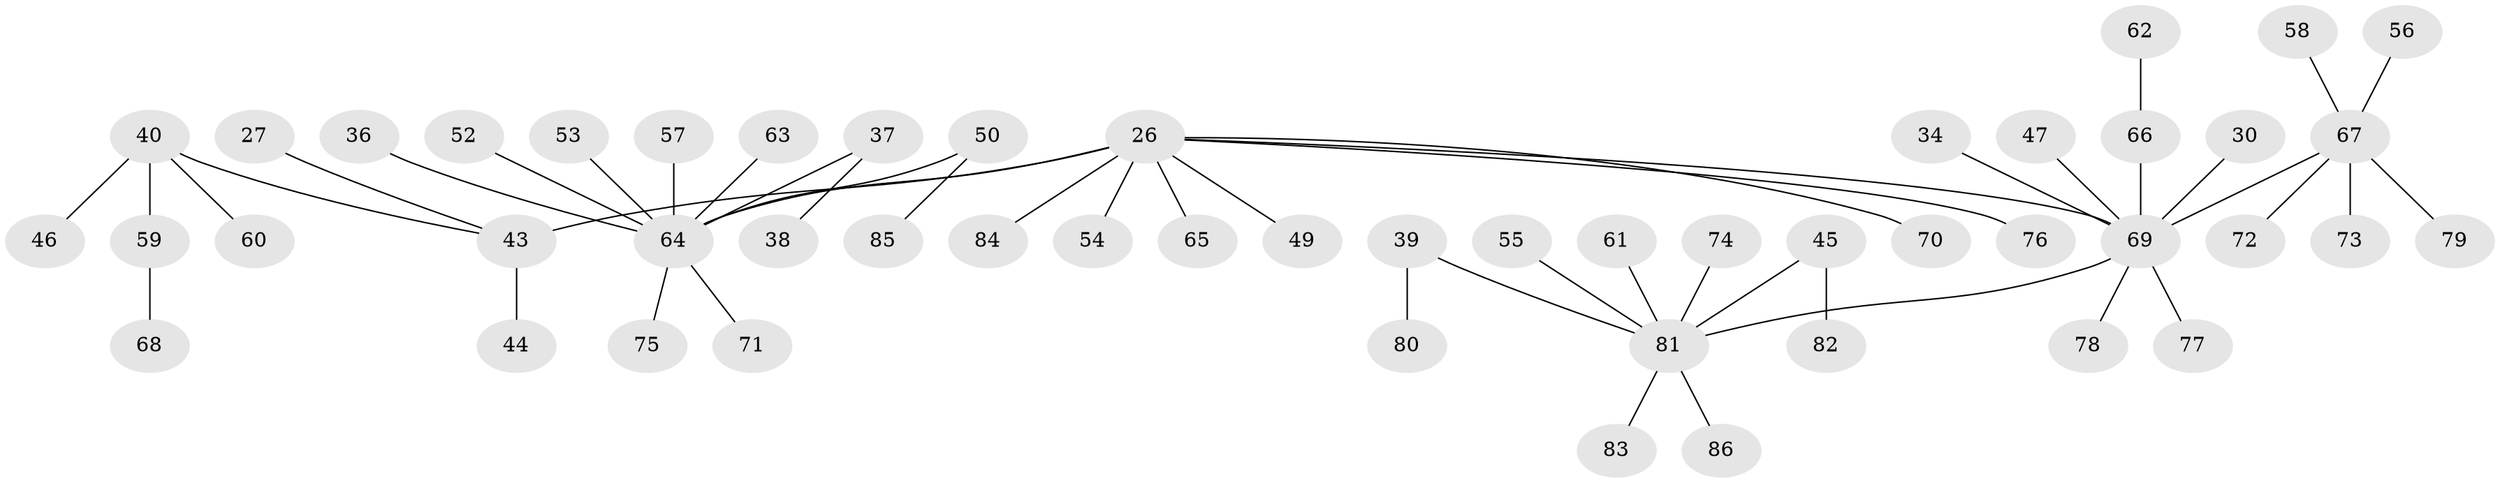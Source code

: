 // original degree distribution, {11: 0.011627906976744186, 3: 0.06976744186046512, 2: 0.23255813953488372, 1: 0.5813953488372093, 10: 0.011627906976744186, 7: 0.023255813953488372, 6: 0.023255813953488372, 4: 0.03488372093023256, 5: 0.011627906976744186}
// Generated by graph-tools (version 1.1) at 2025/51/03/04/25 21:51:27]
// undirected, 51 vertices, 50 edges
graph export_dot {
graph [start="1"]
  node [color=gray90,style=filled];
  26 [super="+1+4+20+5"];
  27;
  30;
  34;
  36;
  37;
  38;
  39;
  40 [super="+25"];
  43 [super="+42+23"];
  44;
  45;
  46;
  47;
  49;
  50;
  52;
  53;
  54 [super="+28"];
  55;
  56;
  57;
  58;
  59;
  60;
  61;
  62;
  63;
  64 [super="+18+13"];
  65 [super="+29"];
  66 [super="+17+21"];
  67 [super="+35+51"];
  68;
  69 [super="+7+8+11"];
  70;
  71;
  72;
  73;
  74;
  75;
  76;
  77;
  78;
  79;
  80;
  81 [super="+12+48"];
  82;
  83;
  84;
  85;
  86;
  26 -- 76;
  26 -- 84;
  26 -- 70;
  26 -- 69;
  26 -- 49;
  26 -- 64;
  26 -- 43 [weight=2];
  26 -- 54;
  26 -- 65;
  27 -- 43;
  30 -- 69;
  34 -- 69;
  36 -- 64;
  37 -- 38;
  37 -- 64;
  39 -- 80;
  39 -- 81;
  40 -- 60;
  40 -- 43;
  40 -- 59;
  40 -- 46;
  43 -- 44;
  45 -- 82;
  45 -- 81;
  47 -- 69;
  50 -- 85;
  50 -- 64;
  52 -- 64;
  53 -- 64;
  55 -- 81;
  56 -- 67;
  57 -- 64;
  58 -- 67;
  59 -- 68;
  61 -- 81;
  62 -- 66;
  63 -- 64;
  64 -- 71;
  64 -- 75;
  66 -- 69;
  67 -- 69;
  67 -- 72;
  67 -- 73;
  67 -- 79;
  69 -- 77;
  69 -- 78;
  69 -- 81;
  74 -- 81;
  81 -- 83;
  81 -- 86;
}

